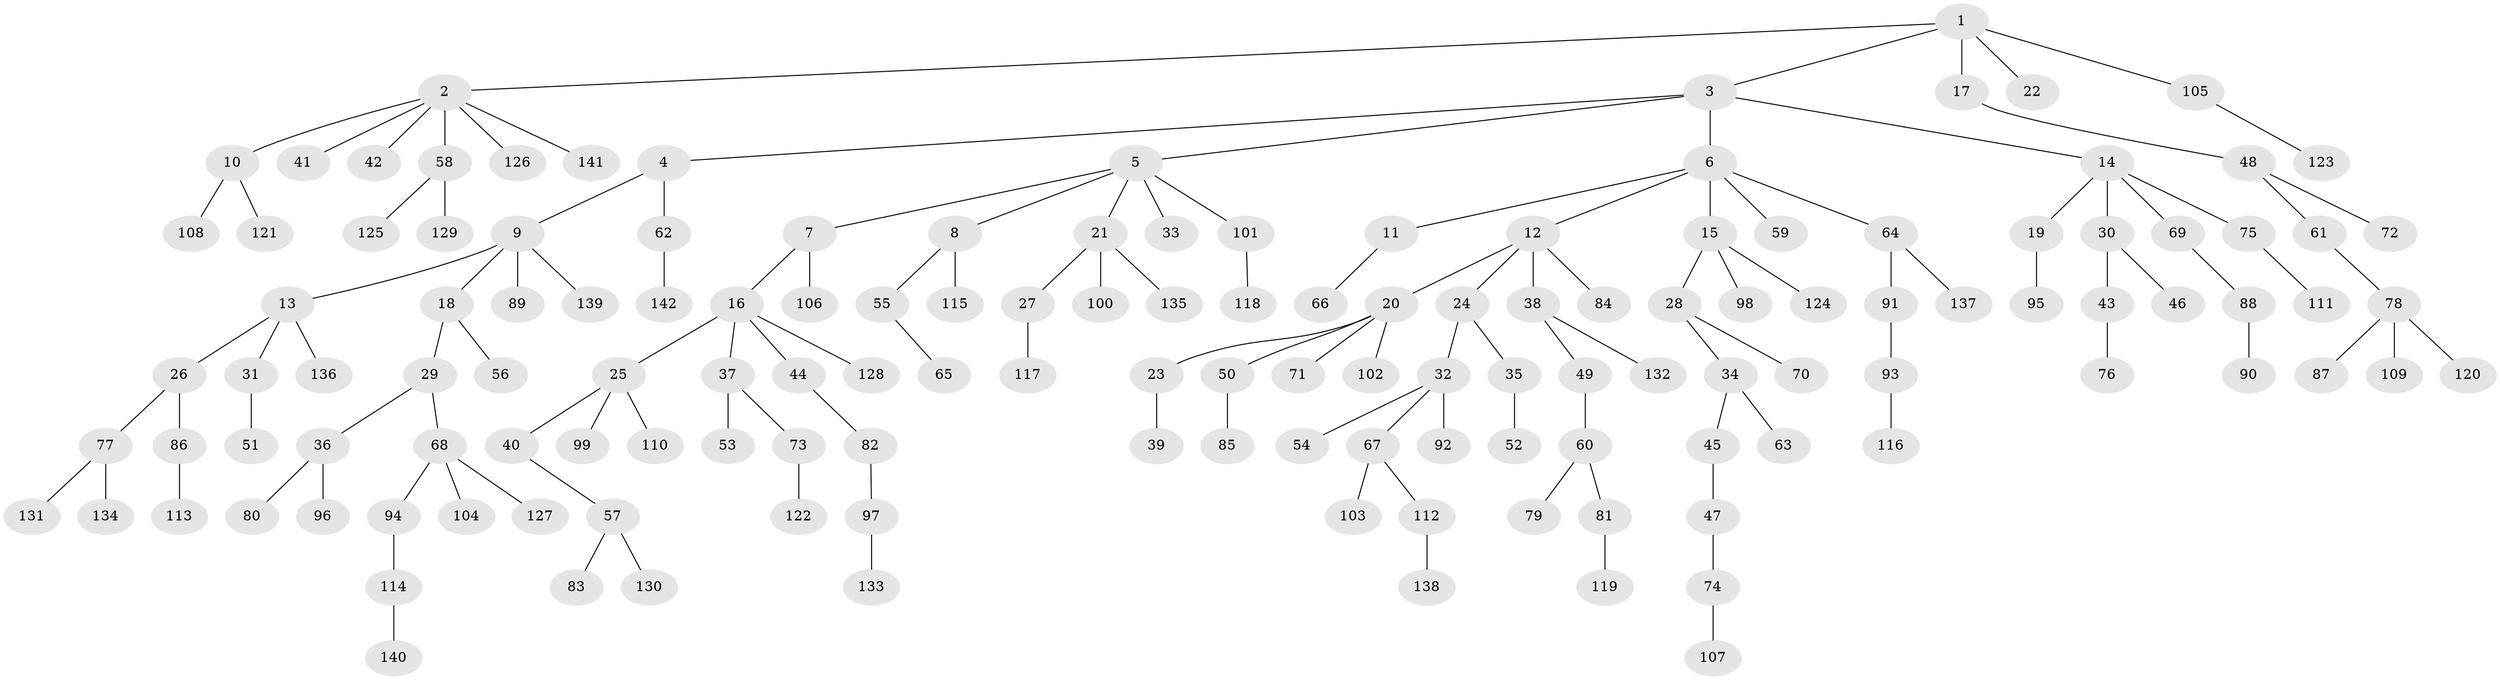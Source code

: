 // Generated by graph-tools (version 1.1) at 2025/11/02/27/25 16:11:26]
// undirected, 142 vertices, 141 edges
graph export_dot {
graph [start="1"]
  node [color=gray90,style=filled];
  1;
  2;
  3;
  4;
  5;
  6;
  7;
  8;
  9;
  10;
  11;
  12;
  13;
  14;
  15;
  16;
  17;
  18;
  19;
  20;
  21;
  22;
  23;
  24;
  25;
  26;
  27;
  28;
  29;
  30;
  31;
  32;
  33;
  34;
  35;
  36;
  37;
  38;
  39;
  40;
  41;
  42;
  43;
  44;
  45;
  46;
  47;
  48;
  49;
  50;
  51;
  52;
  53;
  54;
  55;
  56;
  57;
  58;
  59;
  60;
  61;
  62;
  63;
  64;
  65;
  66;
  67;
  68;
  69;
  70;
  71;
  72;
  73;
  74;
  75;
  76;
  77;
  78;
  79;
  80;
  81;
  82;
  83;
  84;
  85;
  86;
  87;
  88;
  89;
  90;
  91;
  92;
  93;
  94;
  95;
  96;
  97;
  98;
  99;
  100;
  101;
  102;
  103;
  104;
  105;
  106;
  107;
  108;
  109;
  110;
  111;
  112;
  113;
  114;
  115;
  116;
  117;
  118;
  119;
  120;
  121;
  122;
  123;
  124;
  125;
  126;
  127;
  128;
  129;
  130;
  131;
  132;
  133;
  134;
  135;
  136;
  137;
  138;
  139;
  140;
  141;
  142;
  1 -- 2;
  1 -- 3;
  1 -- 17;
  1 -- 22;
  1 -- 105;
  2 -- 10;
  2 -- 41;
  2 -- 42;
  2 -- 58;
  2 -- 126;
  2 -- 141;
  3 -- 4;
  3 -- 5;
  3 -- 6;
  3 -- 14;
  4 -- 9;
  4 -- 62;
  5 -- 7;
  5 -- 8;
  5 -- 21;
  5 -- 33;
  5 -- 101;
  6 -- 11;
  6 -- 12;
  6 -- 15;
  6 -- 59;
  6 -- 64;
  7 -- 16;
  7 -- 106;
  8 -- 55;
  8 -- 115;
  9 -- 13;
  9 -- 18;
  9 -- 89;
  9 -- 139;
  10 -- 108;
  10 -- 121;
  11 -- 66;
  12 -- 20;
  12 -- 24;
  12 -- 38;
  12 -- 84;
  13 -- 26;
  13 -- 31;
  13 -- 136;
  14 -- 19;
  14 -- 30;
  14 -- 69;
  14 -- 75;
  15 -- 28;
  15 -- 98;
  15 -- 124;
  16 -- 25;
  16 -- 37;
  16 -- 44;
  16 -- 128;
  17 -- 48;
  18 -- 29;
  18 -- 56;
  19 -- 95;
  20 -- 23;
  20 -- 50;
  20 -- 71;
  20 -- 102;
  21 -- 27;
  21 -- 100;
  21 -- 135;
  23 -- 39;
  24 -- 32;
  24 -- 35;
  25 -- 40;
  25 -- 99;
  25 -- 110;
  26 -- 77;
  26 -- 86;
  27 -- 117;
  28 -- 34;
  28 -- 70;
  29 -- 36;
  29 -- 68;
  30 -- 43;
  30 -- 46;
  31 -- 51;
  32 -- 54;
  32 -- 67;
  32 -- 92;
  34 -- 45;
  34 -- 63;
  35 -- 52;
  36 -- 80;
  36 -- 96;
  37 -- 53;
  37 -- 73;
  38 -- 49;
  38 -- 132;
  40 -- 57;
  43 -- 76;
  44 -- 82;
  45 -- 47;
  47 -- 74;
  48 -- 61;
  48 -- 72;
  49 -- 60;
  50 -- 85;
  55 -- 65;
  57 -- 83;
  57 -- 130;
  58 -- 125;
  58 -- 129;
  60 -- 79;
  60 -- 81;
  61 -- 78;
  62 -- 142;
  64 -- 91;
  64 -- 137;
  67 -- 103;
  67 -- 112;
  68 -- 94;
  68 -- 104;
  68 -- 127;
  69 -- 88;
  73 -- 122;
  74 -- 107;
  75 -- 111;
  77 -- 131;
  77 -- 134;
  78 -- 87;
  78 -- 109;
  78 -- 120;
  81 -- 119;
  82 -- 97;
  86 -- 113;
  88 -- 90;
  91 -- 93;
  93 -- 116;
  94 -- 114;
  97 -- 133;
  101 -- 118;
  105 -- 123;
  112 -- 138;
  114 -- 140;
}
